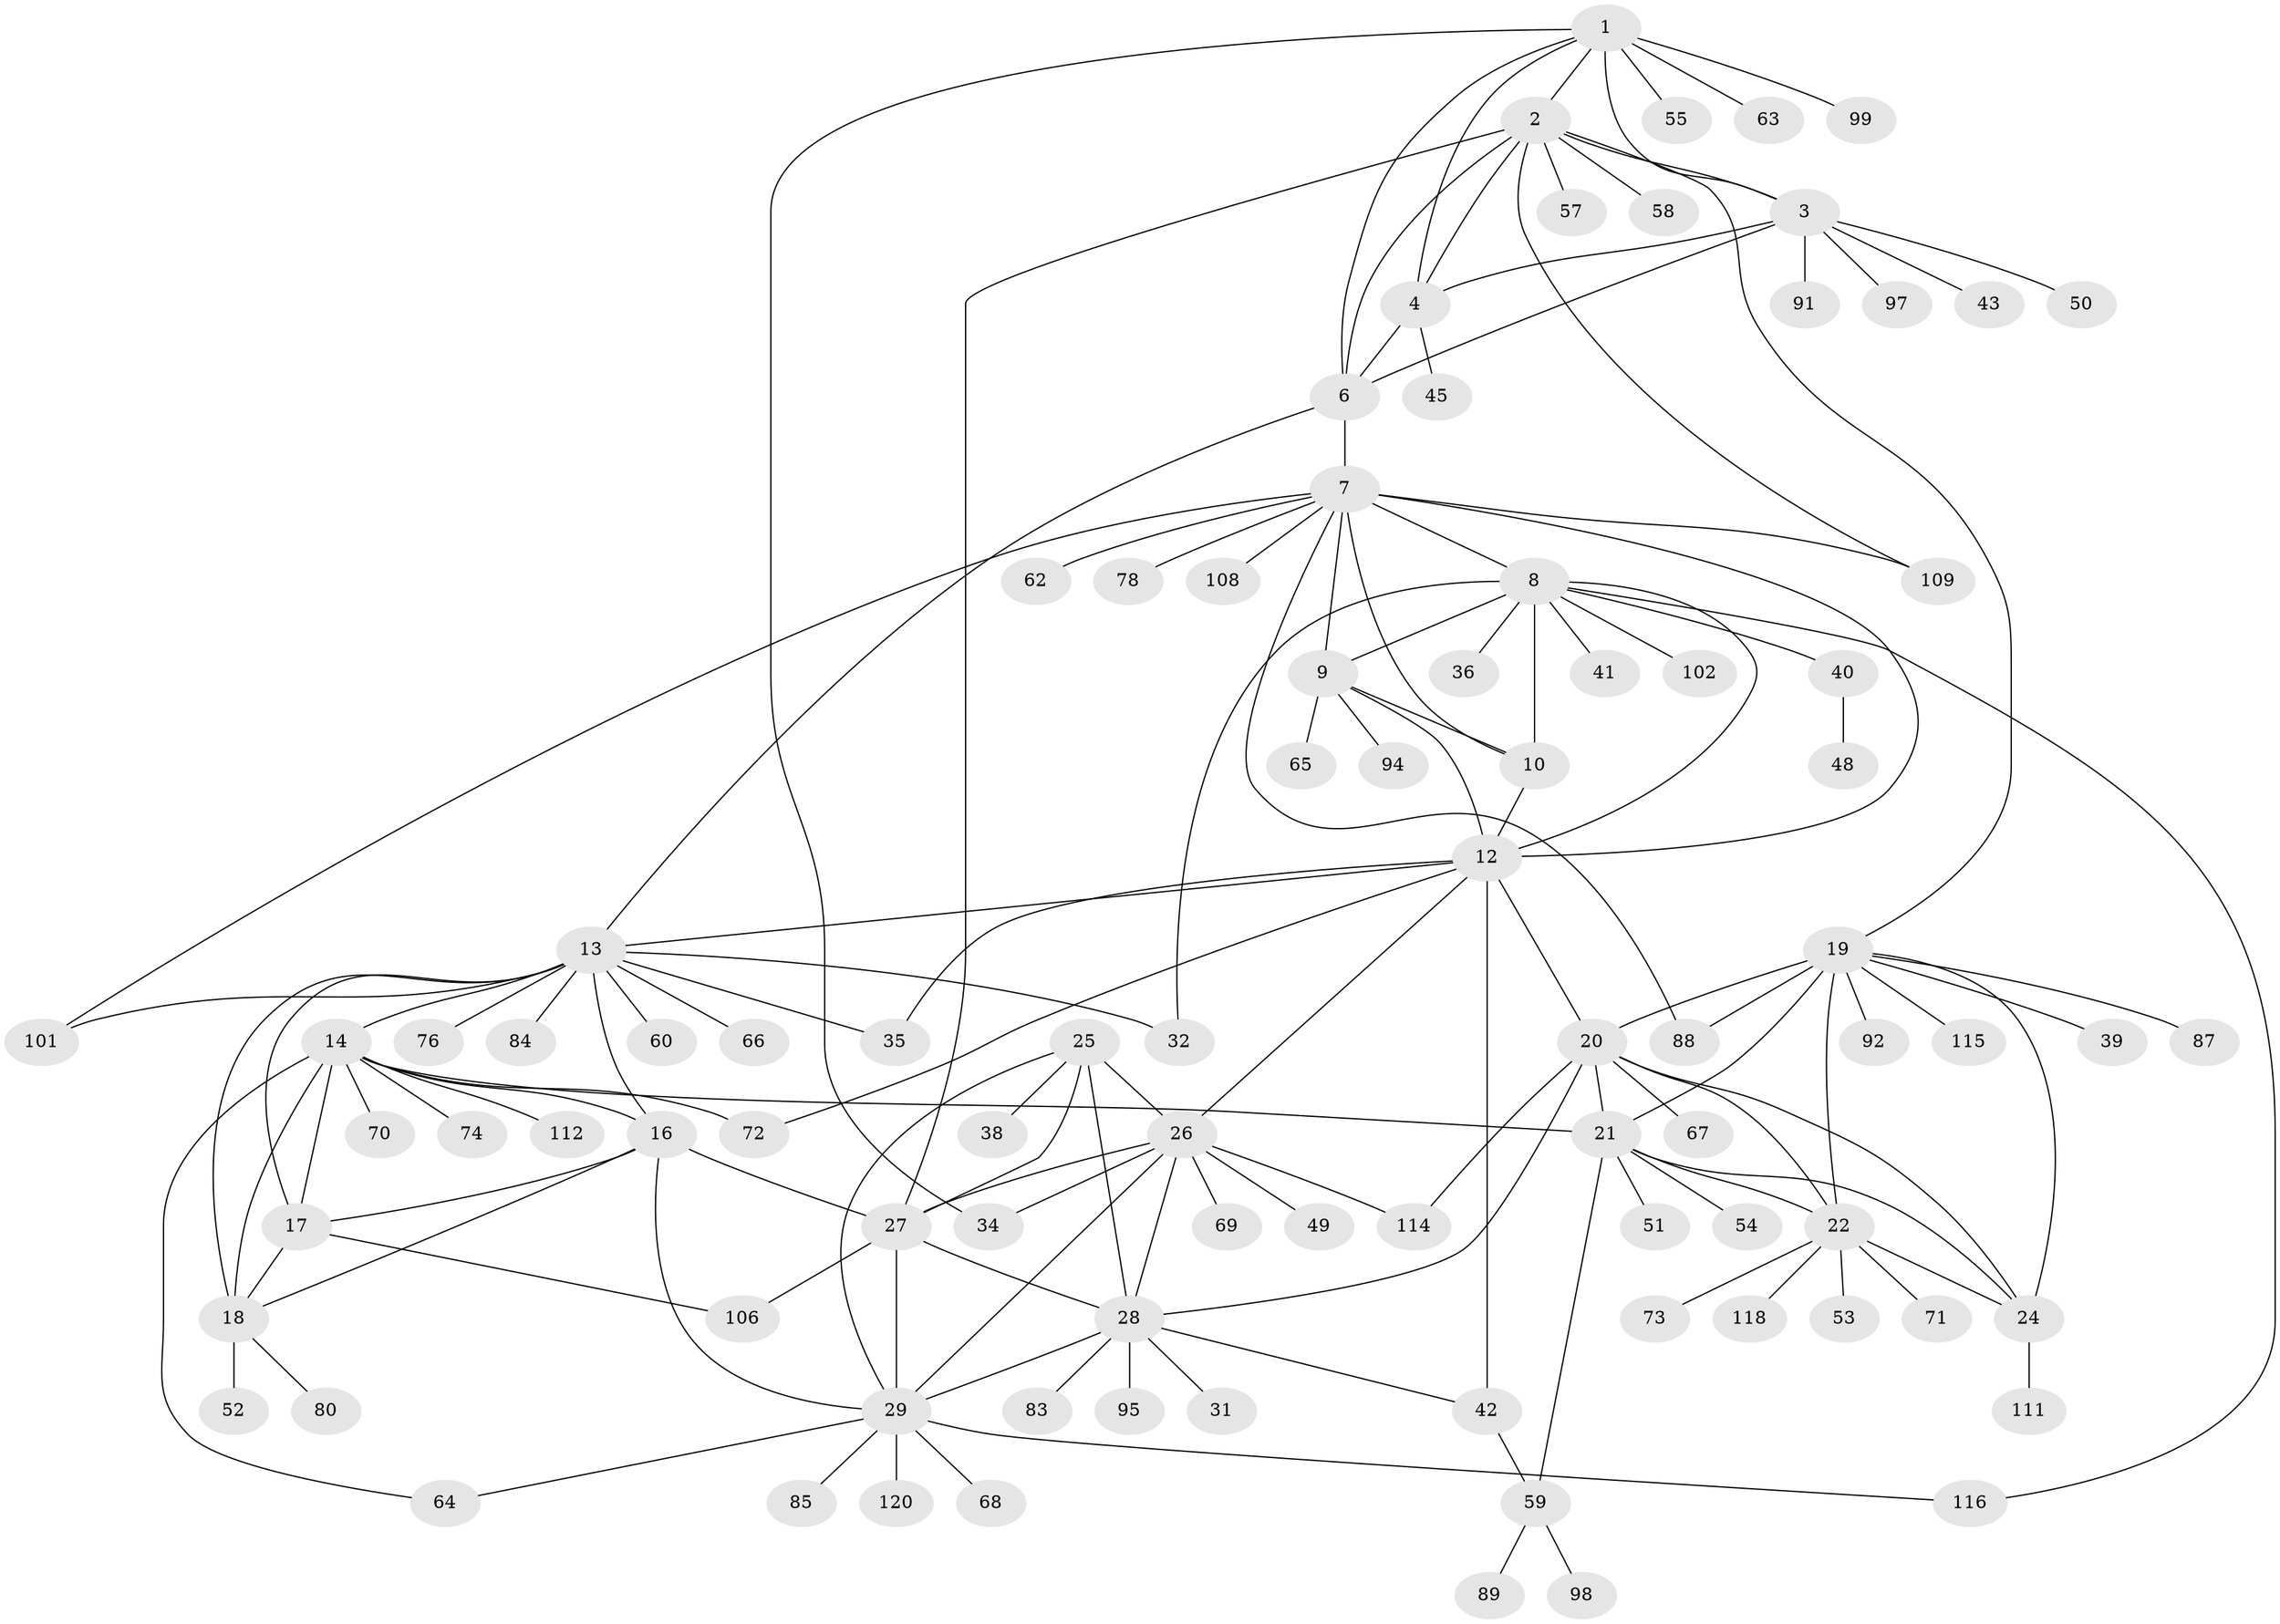 // original degree distribution, {10: 0.04132231404958678, 11: 0.03305785123966942, 6: 0.008264462809917356, 7: 0.05785123966942149, 8: 0.05785123966942149, 13: 0.008264462809917356, 9: 0.01652892561983471, 5: 0.01652892561983471, 12: 0.008264462809917356, 1: 0.5454545454545454, 2: 0.1652892561983471, 3: 0.03305785123966942, 4: 0.008264462809917356}
// Generated by graph-tools (version 1.1) at 2025/11/02/27/25 16:11:32]
// undirected, 90 vertices, 139 edges
graph export_dot {
graph [start="1"]
  node [color=gray90,style=filled];
  1 [super="+96"];
  2 [super="+75"];
  3 [super="+5"];
  4 [super="+104"];
  6;
  7 [super="+103"];
  8 [super="+11"];
  9 [super="+121"];
  10;
  12 [super="+77"];
  13 [super="+15"];
  14 [super="+86"];
  16 [super="+113"];
  17 [super="+82"];
  18 [super="+119"];
  19 [super="+23"];
  20 [super="+37"];
  21 [super="+47"];
  22 [super="+33"];
  24 [super="+46"];
  25 [super="+100"];
  26 [super="+44"];
  27 [super="+107"];
  28 [super="+61"];
  29 [super="+30"];
  31;
  32;
  34;
  35;
  36;
  38;
  39;
  40;
  41;
  42;
  43;
  45 [super="+56"];
  48;
  49;
  50;
  51;
  52;
  53;
  54;
  55;
  57;
  58;
  59 [super="+81"];
  60;
  62;
  63 [super="+90"];
  64 [super="+105"];
  65;
  66;
  67;
  68;
  69;
  70;
  71;
  72;
  73;
  74 [super="+79"];
  76;
  78;
  80;
  83 [super="+93"];
  84;
  85;
  87;
  88;
  89;
  91;
  92;
  94;
  95;
  97 [super="+117"];
  98;
  99;
  101 [super="+110"];
  102;
  106;
  108;
  109;
  111;
  112;
  114;
  115;
  116;
  118;
  120;
  1 -- 2;
  1 -- 3 [weight=2];
  1 -- 4;
  1 -- 6;
  1 -- 34;
  1 -- 55;
  1 -- 63;
  1 -- 99;
  2 -- 3 [weight=2];
  2 -- 4;
  2 -- 6;
  2 -- 27;
  2 -- 57;
  2 -- 58;
  2 -- 109;
  2 -- 19;
  3 -- 4 [weight=2];
  3 -- 6 [weight=2];
  3 -- 50;
  3 -- 97;
  3 -- 43;
  3 -- 91;
  4 -- 6;
  4 -- 45;
  6 -- 7;
  6 -- 13;
  7 -- 8 [weight=2];
  7 -- 9;
  7 -- 10;
  7 -- 12;
  7 -- 62;
  7 -- 78;
  7 -- 88;
  7 -- 101;
  7 -- 108;
  7 -- 109;
  8 -- 9 [weight=2];
  8 -- 10 [weight=2];
  8 -- 12 [weight=2];
  8 -- 32;
  8 -- 36;
  8 -- 40;
  8 -- 41;
  8 -- 116;
  8 -- 102;
  9 -- 10;
  9 -- 12;
  9 -- 65;
  9 -- 94;
  10 -- 12;
  12 -- 13;
  12 -- 20;
  12 -- 26;
  12 -- 35;
  12 -- 42;
  12 -- 72;
  13 -- 14 [weight=2];
  13 -- 16 [weight=2];
  13 -- 17 [weight=2];
  13 -- 18 [weight=2];
  13 -- 32;
  13 -- 35;
  13 -- 60;
  13 -- 101;
  13 -- 66;
  13 -- 76;
  13 -- 84;
  14 -- 16;
  14 -- 17;
  14 -- 18;
  14 -- 21;
  14 -- 64;
  14 -- 70;
  14 -- 72;
  14 -- 74;
  14 -- 112;
  16 -- 17;
  16 -- 18;
  16 -- 27;
  16 -- 29;
  17 -- 18;
  17 -- 106;
  18 -- 52;
  18 -- 80;
  19 -- 20 [weight=2];
  19 -- 21 [weight=2];
  19 -- 22 [weight=2];
  19 -- 24 [weight=2];
  19 -- 88;
  19 -- 115;
  19 -- 39;
  19 -- 87;
  19 -- 92;
  20 -- 21;
  20 -- 22;
  20 -- 24;
  20 -- 28;
  20 -- 67;
  20 -- 114;
  21 -- 22;
  21 -- 24;
  21 -- 51;
  21 -- 59;
  21 -- 54;
  22 -- 24;
  22 -- 53;
  22 -- 71;
  22 -- 73;
  22 -- 118;
  24 -- 111;
  25 -- 26;
  25 -- 27;
  25 -- 28;
  25 -- 29 [weight=2];
  25 -- 38;
  26 -- 27;
  26 -- 28;
  26 -- 29 [weight=2];
  26 -- 34;
  26 -- 49;
  26 -- 114;
  26 -- 69;
  27 -- 28;
  27 -- 29 [weight=2];
  27 -- 106;
  28 -- 29 [weight=2];
  28 -- 31;
  28 -- 42;
  28 -- 95;
  28 -- 83;
  29 -- 64;
  29 -- 68;
  29 -- 116;
  29 -- 85;
  29 -- 120;
  40 -- 48;
  42 -- 59;
  59 -- 89;
  59 -- 98;
}
